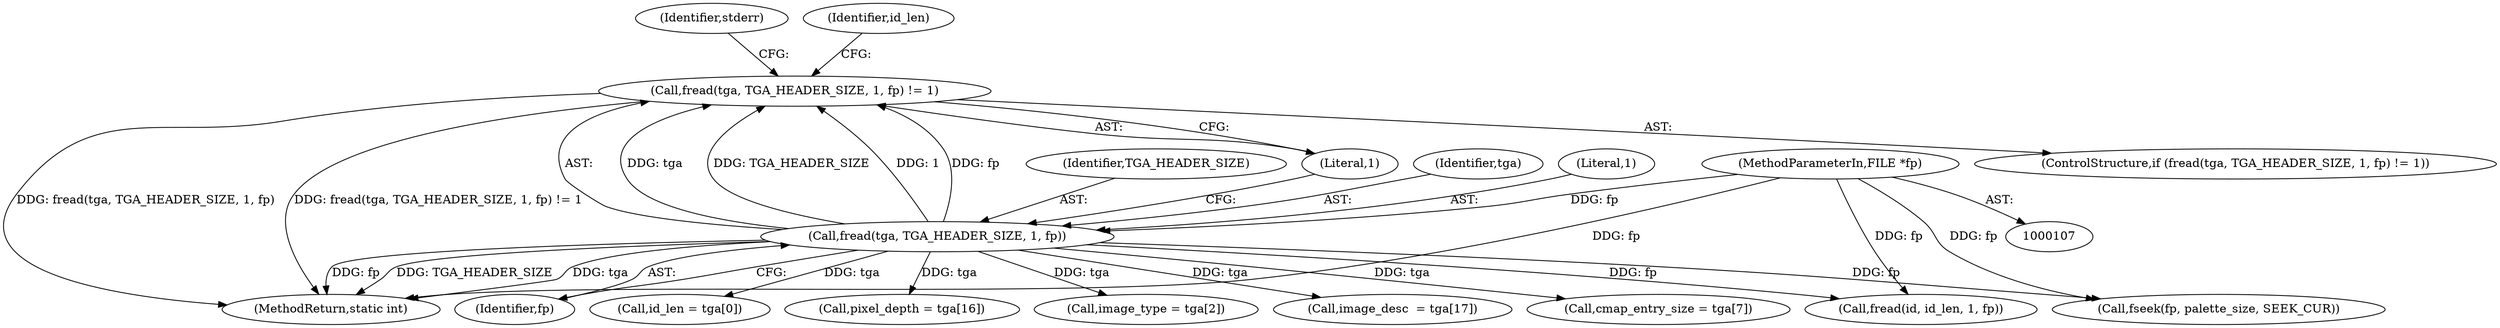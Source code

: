 digraph "0_openjpeg_2cd30c2b06ce332dede81cccad8b334cde997281_0@API" {
"1000140" [label="(Call,fread(tga, TGA_HEADER_SIZE, 1, fp) != 1)"];
"1000141" [label="(Call,fread(tga, TGA_HEADER_SIZE, 1, fp))"];
"1000108" [label="(MethodParameterIn,FILE *fp)"];
"1000143" [label="(Identifier,TGA_HEADER_SIZE)"];
"1000283" [label="(Call,fseek(fp, palette_size, SEEK_CUR))"];
"1000141" [label="(Call,fread(tga, TGA_HEADER_SIZE, 1, fp))"];
"1000149" [label="(Identifier,stderr)"];
"1000140" [label="(Call,fread(tga, TGA_HEADER_SIZE, 1, fp) != 1)"];
"1000154" [label="(Identifier,id_len)"];
"1000289" [label="(MethodReturn,static int)"];
"1000145" [label="(Identifier,fp)"];
"1000146" [label="(Literal,1)"];
"1000142" [label="(Identifier,tga)"];
"1000108" [label="(MethodParameterIn,FILE *fp)"];
"1000153" [label="(Call,id_len = tga[0])"];
"1000203" [label="(Call,pixel_depth = tga[16])"];
"1000139" [label="(ControlStructure,if (fread(tga, TGA_HEADER_SIZE, 1, fp) != 1))"];
"1000253" [label="(Call,fread(id, id_len, 1, fp))"];
"1000158" [label="(Call,image_type = tga[2])"];
"1000208" [label="(Call,image_desc  = tga[17])"];
"1000144" [label="(Literal,1)"];
"1000170" [label="(Call,cmap_entry_size = tga[7])"];
"1000140" -> "1000139"  [label="AST: "];
"1000140" -> "1000146"  [label="CFG: "];
"1000141" -> "1000140"  [label="AST: "];
"1000146" -> "1000140"  [label="AST: "];
"1000149" -> "1000140"  [label="CFG: "];
"1000154" -> "1000140"  [label="CFG: "];
"1000140" -> "1000289"  [label="DDG: fread(tga, TGA_HEADER_SIZE, 1, fp)"];
"1000140" -> "1000289"  [label="DDG: fread(tga, TGA_HEADER_SIZE, 1, fp) != 1"];
"1000141" -> "1000140"  [label="DDG: tga"];
"1000141" -> "1000140"  [label="DDG: TGA_HEADER_SIZE"];
"1000141" -> "1000140"  [label="DDG: 1"];
"1000141" -> "1000140"  [label="DDG: fp"];
"1000141" -> "1000145"  [label="CFG: "];
"1000142" -> "1000141"  [label="AST: "];
"1000143" -> "1000141"  [label="AST: "];
"1000144" -> "1000141"  [label="AST: "];
"1000145" -> "1000141"  [label="AST: "];
"1000146" -> "1000141"  [label="CFG: "];
"1000141" -> "1000289"  [label="DDG: tga"];
"1000141" -> "1000289"  [label="DDG: fp"];
"1000141" -> "1000289"  [label="DDG: TGA_HEADER_SIZE"];
"1000108" -> "1000141"  [label="DDG: fp"];
"1000141" -> "1000153"  [label="DDG: tga"];
"1000141" -> "1000158"  [label="DDG: tga"];
"1000141" -> "1000170"  [label="DDG: tga"];
"1000141" -> "1000203"  [label="DDG: tga"];
"1000141" -> "1000208"  [label="DDG: tga"];
"1000141" -> "1000253"  [label="DDG: fp"];
"1000141" -> "1000283"  [label="DDG: fp"];
"1000108" -> "1000107"  [label="AST: "];
"1000108" -> "1000289"  [label="DDG: fp"];
"1000108" -> "1000253"  [label="DDG: fp"];
"1000108" -> "1000283"  [label="DDG: fp"];
}
